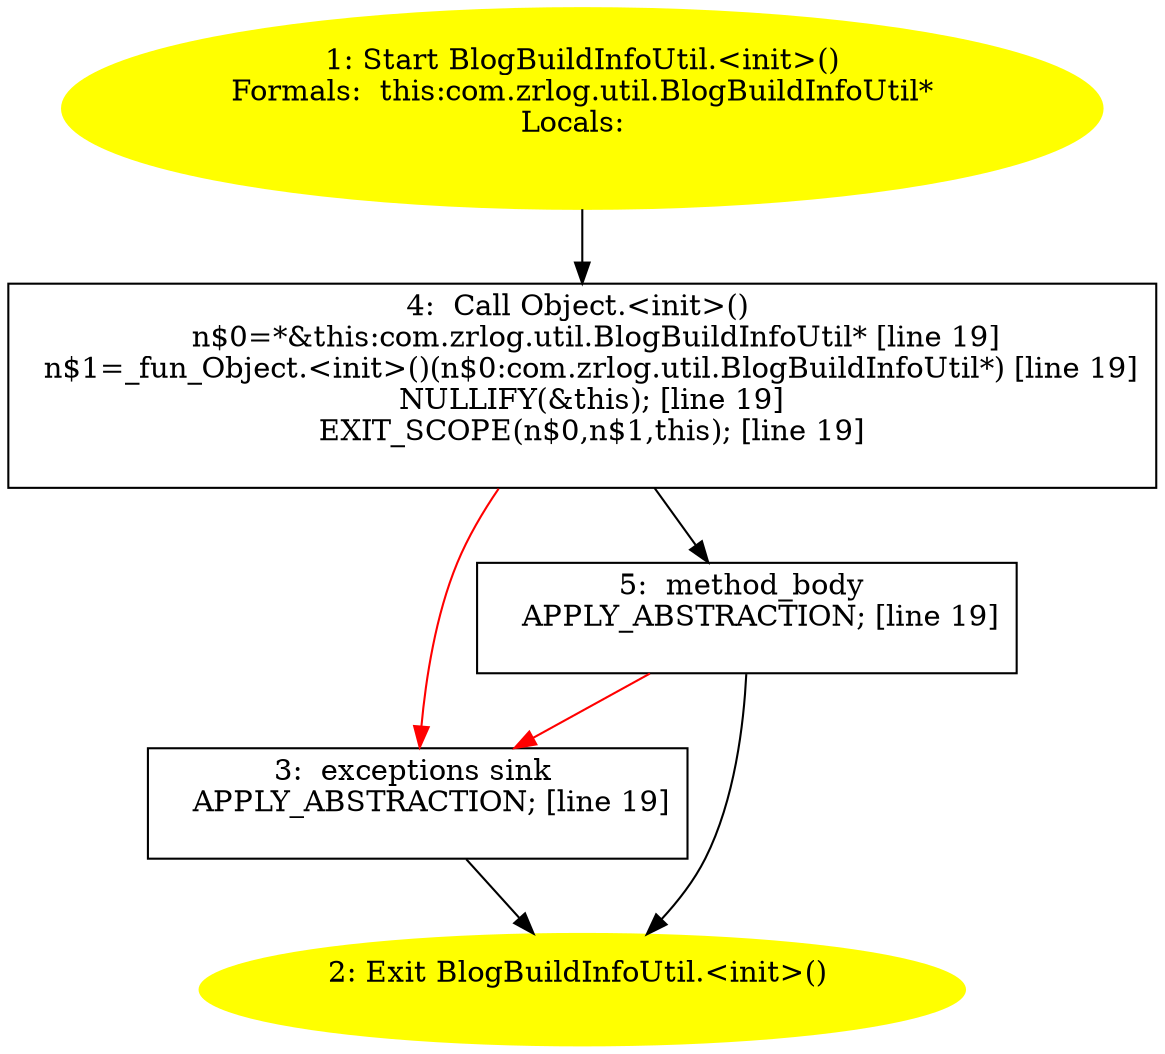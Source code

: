 /* @generated */
digraph cfg {
"com.zrlog.util.BlogBuildInfoUtil.<init>().0116c3f2dd4a4b5caab9123e45f84968_1" [label="1: Start BlogBuildInfoUtil.<init>()\nFormals:  this:com.zrlog.util.BlogBuildInfoUtil*\nLocals:  \n  " color=yellow style=filled]
	

	 "com.zrlog.util.BlogBuildInfoUtil.<init>().0116c3f2dd4a4b5caab9123e45f84968_1" -> "com.zrlog.util.BlogBuildInfoUtil.<init>().0116c3f2dd4a4b5caab9123e45f84968_4" ;
"com.zrlog.util.BlogBuildInfoUtil.<init>().0116c3f2dd4a4b5caab9123e45f84968_2" [label="2: Exit BlogBuildInfoUtil.<init>() \n  " color=yellow style=filled]
	

"com.zrlog.util.BlogBuildInfoUtil.<init>().0116c3f2dd4a4b5caab9123e45f84968_3" [label="3:  exceptions sink \n   APPLY_ABSTRACTION; [line 19]\n " shape="box"]
	

	 "com.zrlog.util.BlogBuildInfoUtil.<init>().0116c3f2dd4a4b5caab9123e45f84968_3" -> "com.zrlog.util.BlogBuildInfoUtil.<init>().0116c3f2dd4a4b5caab9123e45f84968_2" ;
"com.zrlog.util.BlogBuildInfoUtil.<init>().0116c3f2dd4a4b5caab9123e45f84968_4" [label="4:  Call Object.<init>() \n   n$0=*&this:com.zrlog.util.BlogBuildInfoUtil* [line 19]\n  n$1=_fun_Object.<init>()(n$0:com.zrlog.util.BlogBuildInfoUtil*) [line 19]\n  NULLIFY(&this); [line 19]\n  EXIT_SCOPE(n$0,n$1,this); [line 19]\n " shape="box"]
	

	 "com.zrlog.util.BlogBuildInfoUtil.<init>().0116c3f2dd4a4b5caab9123e45f84968_4" -> "com.zrlog.util.BlogBuildInfoUtil.<init>().0116c3f2dd4a4b5caab9123e45f84968_5" ;
	 "com.zrlog.util.BlogBuildInfoUtil.<init>().0116c3f2dd4a4b5caab9123e45f84968_4" -> "com.zrlog.util.BlogBuildInfoUtil.<init>().0116c3f2dd4a4b5caab9123e45f84968_3" [color="red" ];
"com.zrlog.util.BlogBuildInfoUtil.<init>().0116c3f2dd4a4b5caab9123e45f84968_5" [label="5:  method_body \n   APPLY_ABSTRACTION; [line 19]\n " shape="box"]
	

	 "com.zrlog.util.BlogBuildInfoUtil.<init>().0116c3f2dd4a4b5caab9123e45f84968_5" -> "com.zrlog.util.BlogBuildInfoUtil.<init>().0116c3f2dd4a4b5caab9123e45f84968_2" ;
	 "com.zrlog.util.BlogBuildInfoUtil.<init>().0116c3f2dd4a4b5caab9123e45f84968_5" -> "com.zrlog.util.BlogBuildInfoUtil.<init>().0116c3f2dd4a4b5caab9123e45f84968_3" [color="red" ];
}
